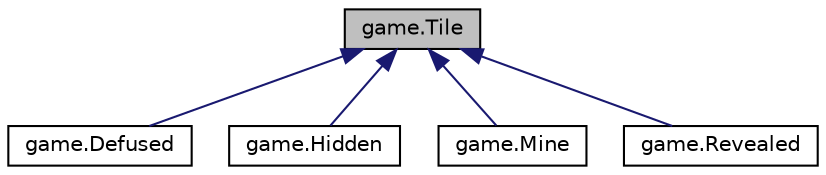 digraph "game.Tile"
{
  edge [fontname="Helvetica",fontsize="10",labelfontname="Helvetica",labelfontsize="10"];
  node [fontname="Helvetica",fontsize="10",shape=record];
  Node1 [label="game.Tile",height=0.2,width=0.4,color="black", fillcolor="grey75", style="filled", fontcolor="black"];
  Node1 -> Node2 [dir="back",color="midnightblue",fontsize="10",style="solid",fontname="Helvetica"];
  Node2 [label="game.Defused",height=0.2,width=0.4,color="black", fillcolor="white", style="filled",URL="$classgame_1_1_defused.html",tooltip="A Defused Tile. "];
  Node1 -> Node3 [dir="back",color="midnightblue",fontsize="10",style="solid",fontname="Helvetica"];
  Node3 [label="game.Hidden",height=0.2,width=0.4,color="black", fillcolor="white", style="filled",URL="$classgame_1_1_hidden.html",tooltip="A hidden Tile. "];
  Node1 -> Node4 [dir="back",color="midnightblue",fontsize="10",style="solid",fontname="Helvetica"];
  Node4 [label="game.Mine",height=0.2,width=0.4,color="black", fillcolor="white", style="filled",URL="$classgame_1_1_mine.html",tooltip="A Mine tile. "];
  Node1 -> Node5 [dir="back",color="midnightblue",fontsize="10",style="solid",fontname="Helvetica"];
  Node5 [label="game.Revealed",height=0.2,width=0.4,color="black", fillcolor="white", style="filled",URL="$classgame_1_1_revealed.html",tooltip="A Revealed tile. "];
}
